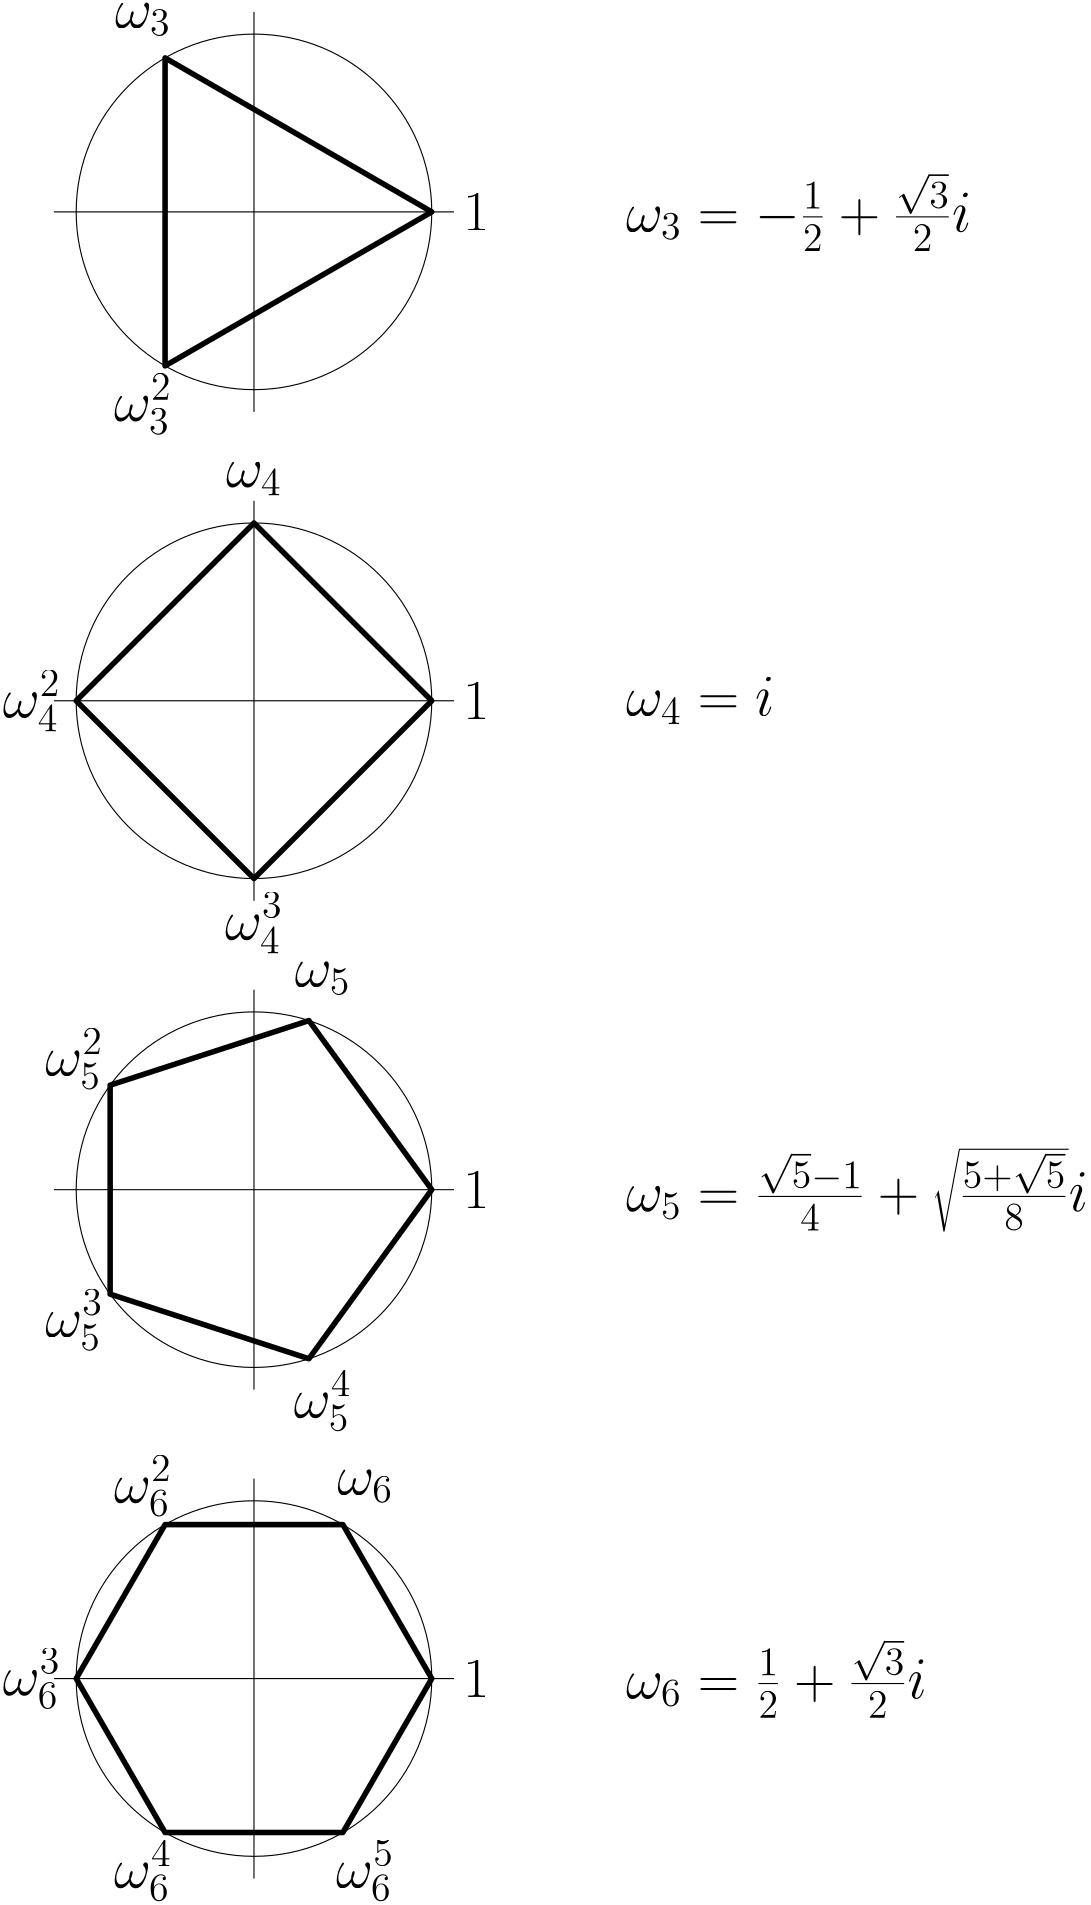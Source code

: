 <?xml version="1.0"?>
<!DOCTYPE ipe SYSTEM "ipe.dtd">
<ipe version="70206" creator="Ipe 7.2.7">
<info created="D:20180615170545" modified="D:20180824135932"/>
<ipestyle name="basic">
<symbol name="arrow/arc(spx)">
<path stroke="sym-stroke" fill="sym-stroke" pen="sym-pen">
0 0 m
-1 0.333 l
-1 -0.333 l
h
</path>
</symbol>
<symbol name="arrow/farc(spx)">
<path stroke="sym-stroke" fill="white" pen="sym-pen">
0 0 m
-1 0.333 l
-1 -0.333 l
h
</path>
</symbol>
<symbol name="arrow/ptarc(spx)">
<path stroke="sym-stroke" fill="sym-stroke" pen="sym-pen">
0 0 m
-1 0.333 l
-0.8 0 l
-1 -0.333 l
h
</path>
</symbol>
<symbol name="arrow/fptarc(spx)">
<path stroke="sym-stroke" fill="white" pen="sym-pen">
0 0 m
-1 0.333 l
-0.8 0 l
-1 -0.333 l
h
</path>
</symbol>
<symbol name="mark/circle(sx)" transformations="translations">
<path fill="sym-stroke">
0.6 0 0 0.6 0 0 e
0.4 0 0 0.4 0 0 e
</path>
</symbol>
<symbol name="mark/disk(sx)" transformations="translations">
<path fill="sym-stroke">
0.6 0 0 0.6 0 0 e
</path>
</symbol>
<symbol name="mark/fdisk(sfx)" transformations="translations">
<group>
<path fill="sym-fill">
0.5 0 0 0.5 0 0 e
</path>
<path fill="sym-stroke" fillrule="eofill">
0.6 0 0 0.6 0 0 e
0.4 0 0 0.4 0 0 e
</path>
</group>
</symbol>
<symbol name="mark/box(sx)" transformations="translations">
<path fill="sym-stroke" fillrule="eofill">
-0.6 -0.6 m
0.6 -0.6 l
0.6 0.6 l
-0.6 0.6 l
h
-0.4 -0.4 m
0.4 -0.4 l
0.4 0.4 l
-0.4 0.4 l
h
</path>
</symbol>
<symbol name="mark/square(sx)" transformations="translations">
<path fill="sym-stroke">
-0.6 -0.6 m
0.6 -0.6 l
0.6 0.6 l
-0.6 0.6 l
h
</path>
</symbol>
<symbol name="mark/fsquare(sfx)" transformations="translations">
<group>
<path fill="sym-fill">
-0.5 -0.5 m
0.5 -0.5 l
0.5 0.5 l
-0.5 0.5 l
h
</path>
<path fill="sym-stroke" fillrule="eofill">
-0.6 -0.6 m
0.6 -0.6 l
0.6 0.6 l
-0.6 0.6 l
h
-0.4 -0.4 m
0.4 -0.4 l
0.4 0.4 l
-0.4 0.4 l
h
</path>
</group>
</symbol>
<symbol name="mark/cross(sx)" transformations="translations">
<group>
<path fill="sym-stroke">
-0.43 -0.57 m
0.57 0.43 l
0.43 0.57 l
-0.57 -0.43 l
h
</path>
<path fill="sym-stroke">
-0.43 0.57 m
0.57 -0.43 l
0.43 -0.57 l
-0.57 0.43 l
h
</path>
</group>
</symbol>
<symbol name="arrow/fnormal(spx)">
<path stroke="sym-stroke" fill="white" pen="sym-pen">
0 0 m
-1 0.333 l
-1 -0.333 l
h
</path>
</symbol>
<symbol name="arrow/pointed(spx)">
<path stroke="sym-stroke" fill="sym-stroke" pen="sym-pen">
0 0 m
-1 0.333 l
-0.8 0 l
-1 -0.333 l
h
</path>
</symbol>
<symbol name="arrow/fpointed(spx)">
<path stroke="sym-stroke" fill="white" pen="sym-pen">
0 0 m
-1 0.333 l
-0.8 0 l
-1 -0.333 l
h
</path>
</symbol>
<symbol name="arrow/linear(spx)">
<path stroke="sym-stroke" pen="sym-pen">
-1 0.333 m
0 0 l
-1 -0.333 l
</path>
</symbol>
<symbol name="arrow/fdouble(spx)">
<path stroke="sym-stroke" fill="white" pen="sym-pen">
0 0 m
-1 0.333 l
-1 -0.333 l
h
-1 0 m
-2 0.333 l
-2 -0.333 l
h
</path>
</symbol>
<symbol name="arrow/double(spx)">
<path stroke="sym-stroke" fill="sym-stroke" pen="sym-pen">
0 0 m
-1 0.333 l
-1 -0.333 l
h
-1 0 m
-2 0.333 l
-2 -0.333 l
h
</path>
</symbol>
<pen name="heavier" value="0.8"/>
<pen name="fat" value="1.2"/>
<pen name="ultrafat" value="2"/>
<symbolsize name="large" value="5"/>
<symbolsize name="small" value="2"/>
<symbolsize name="tiny" value="1.1"/>
<arrowsize name="large" value="10"/>
<arrowsize name="small" value="5"/>
<arrowsize name="tiny" value="3"/>
<color name="red" value="1 0 0"/>
<color name="green" value="0 1 0"/>
<color name="blue" value="0 0 1"/>
<color name="yellow" value="1 1 0"/>
<color name="orange" value="1 0.647 0"/>
<color name="gold" value="1 0.843 0"/>
<color name="purple" value="0.627 0.125 0.941"/>
<color name="gray" value="0.745"/>
<color name="brown" value="0.647 0.165 0.165"/>
<color name="navy" value="0 0 0.502"/>
<color name="pink" value="1 0.753 0.796"/>
<color name="seagreen" value="0.18 0.545 0.341"/>
<color name="turquoise" value="0.251 0.878 0.816"/>
<color name="violet" value="0.933 0.51 0.933"/>
<color name="darkblue" value="0 0 0.545"/>
<color name="darkcyan" value="0 0.545 0.545"/>
<color name="darkgray" value="0.663"/>
<color name="darkgreen" value="0 0.392 0"/>
<color name="darkmagenta" value="0.545 0 0.545"/>
<color name="darkorange" value="1 0.549 0"/>
<color name="darkred" value="0.545 0 0"/>
<color name="lightblue" value="0.678 0.847 0.902"/>
<color name="lightcyan" value="0.878 1 1"/>
<color name="lightgray" value="0.827"/>
<color name="lightgreen" value="0.565 0.933 0.565"/>
<color name="lightyellow" value="1 1 0.878"/>
<dashstyle name="dashed" value="[4] 0"/>
<dashstyle name="dotted" value="[1 3] 0"/>
<dashstyle name="dash dotted" value="[4 2 1 2] 0"/>
<dashstyle name="dash dot dotted" value="[4 2 1 2 1 2] 0"/>
<textsize name="large" value="\large"/>
<textsize name="Large" value="\Large"/>
<textsize name="LARGE" value="\LARGE"/>
<textsize name="huge" value="\huge"/>
<textsize name="Huge" value="\Huge"/>
<textsize name="small" value="\small"/>
<textsize name="footnote" value="\footnotesize"/>
<textsize name="tiny" value="\tiny"/>
<textstyle name="center" begin="\begin{center}" end="\end{center}"/>
<textstyle name="itemize" begin="\begin{itemize}" end="\end{itemize}"/>
<textstyle name="item" begin="\begin{itemize}\item{}" end="\end{itemize}"/>
<gridsize name="4 pts" value="4"/>
<gridsize name="8 pts (~3 mm)" value="8"/>
<gridsize name="16 pts (~6 mm)" value="16"/>
<gridsize name="32 pts (~12 mm)" value="32"/>
<gridsize name="10 pts (~3.5 mm)" value="10"/>
<gridsize name="20 pts (~7 mm)" value="20"/>
<gridsize name="14 pts (~5 mm)" value="14"/>
<gridsize name="28 pts (~10 mm)" value="28"/>
<gridsize name="56 pts (~20 mm)" value="56"/>
<anglesize name="90 deg" value="90"/>
<anglesize name="60 deg" value="60"/>
<anglesize name="45 deg" value="45"/>
<anglesize name="30 deg" value="30"/>
<anglesize name="22.5 deg" value="22.5"/>
<opacity name="10%" value="0.1"/>
<opacity name="30%" value="0.3"/>
<opacity name="50%" value="0.5"/>
<opacity name="75%" value="0.75"/>
<tiling name="falling" angle="-60" step="4" width="1"/>
<tiling name="rising" angle="30" step="4" width="1"/>
</ipestyle>
<page>
<layer name="alpha"/>
<view layers="alpha" active="alpha"/>
<path layer="alpha" matrix="1 0 0 1 48 0" stroke="black">
64 0 0 64 80 704 e
</path>
<path matrix="1 0 0 1 -96 -176" stroke="black">
64 0 0 64 224 704 e
</path>
<path matrix="1 0 0 1 -240 -352" stroke="black">
64 0 0 64 368 704 e
</path>
<path matrix="1 0 0 1 -384 -528" stroke="black">
64 0 0 64 512 704 e
</path>
<path matrix="1 0 0 1 48 0" stroke="black" pen="ultrafat">
144 704 m
48 759.426 l
48 648.574 l
h
</path>
<path matrix="1 0 0 1 -96 -176" stroke="black" pen="ultrafat">
288 704 m
224 768 l
160 704 l
224 640 l
h
</path>
<path matrix="1 0 0 1 -240 -352" stroke="black" pen="ultrafat">
432 704 m
387.777 764.868 l
316.223 741.618 l
316.223 666.382 l
387.777 643.132 l
h
</path>
<path matrix="1 0 0 1 -384 -528" stroke="black" pen="ultrafat">
576 704 m
544 759.426 l
480 759.426 l
448 704 l
480 648.574 l
544 648.574 l
h
</path>
<path matrix="1 0 0 1 48 0" stroke="black">
80 776 m
80 632 l
</path>
<path matrix="1 0 0 1 48 0" stroke="black">
8 704 m
152 704 l
</path>
<path matrix="1 0 0 1 48 -16" stroke="black">
80 616 m
80 472 l
</path>
<path matrix="1 0 0 1 48 -16" stroke="black">
8 544 m
152 544 l
</path>
<path matrix="1 0 0 1 48 -32" stroke="black">
80 456 m
80 312 l
</path>
<path matrix="1 0 0 1 48 -32" stroke="black">
8 384 m
152 384 l
</path>
<path matrix="1 0 0 1 48 -48" stroke="black">
80 296 m
80 152 l
</path>
<path matrix="1 0 0 1 48 -48" stroke="black">
8 224 m
152 224 l
</path>
<text matrix="1 0 0 1 1.39582 -15.8533" transformations="translations" pos="201.866 713.194" stroke="black" type="label" width="9.476" height="13.319" depth="0" valign="baseline" size="huge" style="math">1</text>
<text matrix="1 0 0 1 -123.926 57.1903" transformations="translations" pos="201.866 713.194" stroke="black" type="label" width="20.12" height="8.896" depth="3.1" valign="baseline" size="huge" style="math">\omega_3</text>
<text matrix="1 0 0 1 1.39582 -191.853" transformations="translations" pos="201.866 713.194" stroke="black" type="label" width="9.476" height="13.319" depth="0" valign="baseline" size="huge" style="math">1</text>
<text matrix="1 0 0 1 1.39582 -367.853" transformations="translations" pos="201.866 713.194" stroke="black" type="label" width="9.476" height="13.319" depth="0" valign="baseline" size="huge" style="math">1</text>
<text matrix="1 0 0 1 1.39582 -543.853" transformations="translations" pos="201.866 713.194" stroke="black" type="label" width="9.476" height="13.319" depth="0" valign="baseline" size="huge" style="math">1</text>
<text matrix="1 0 0 1 -124.297 -84.2918" transformations="translations" pos="201.866 713.194" stroke="black" type="label" width="20.861" height="16.742" depth="5.11" valign="baseline" size="huge" style="math">\omega_3^2</text>
<text matrix="1 0 0 1 -83.9262 -108.092" transformations="translations" pos="201.866 713.194" stroke="black" type="label" width="20.12" height="8.896" depth="3.1" valign="baseline" size="huge" style="math">\omega_4</text>
<text matrix="1 0 0 1 -59.2048 -288.007" transformations="translations" pos="201.866 713.194" stroke="black" type="label" width="20.12" height="8.896" depth="3.1" valign="baseline" size="huge" style="math">\omega_5</text>
<text matrix="1 0 0 1 -43.9262 -470.81" transformations="translations" pos="201.866 713.194" stroke="black" type="label" width="20.12" height="8.896" depth="3.1" valign="baseline" size="huge" style="math">\omega_6</text>
<text matrix="1 0 0 1 -164.297 -191.01" transformations="translations" pos="201.866 713.194" stroke="black" type="label" width="20.861" height="16.742" depth="5.11" valign="baseline" size="huge" style="math">\omega_4^2</text>
<text matrix="1 0 0 1 -149.018 -319.987" transformations="translations" pos="201.866 713.194" stroke="black" type="label" width="20.861" height="16.742" depth="5.11" valign="baseline" size="huge" style="math">\omega_5^2</text>
<text matrix="1 0 0 1 -124.297 -473.728" transformations="translations" pos="201.866 713.194" stroke="black" type="label" width="20.861" height="16.742" depth="5.11" valign="baseline" size="huge" style="math">\omega_6^2</text>
<text matrix="1 0 0 1 -84.2967 -271.01" transformations="translations" pos="201.866 713.194" stroke="black" type="label" width="20.861" height="16.742" depth="5.11" valign="baseline" size="huge" style="math">\omega_4^3</text>
<text matrix="1 0 0 1 -149.018 -414.033" transformations="translations" pos="201.866 713.194" stroke="black" type="label" width="20.861" height="16.742" depth="5.11" valign="baseline" size="huge" style="math">\omega_5^3</text>
<text matrix="1 0 0 1 -164.297 -543.01" transformations="translations" pos="201.866 713.194" stroke="black" type="label" width="20.861" height="16.742" depth="5.11" valign="baseline" size="huge" style="math">\omega_6^3</text>
<text matrix="1 0 0 1 -59.5753 -443.094" transformations="translations" pos="201.866 713.194" stroke="black" type="label" width="20.861" height="16.742" depth="5.11" valign="baseline" size="huge" style="math">\omega_5^4</text>
<text matrix="1 0 0 1 -124.297 -612.292" transformations="translations" pos="201.866 713.194" stroke="black" type="label" width="20.861" height="16.742" depth="5.11" valign="baseline" size="huge" style="math">\omega_6^4</text>
<text matrix="1 0 0 1 -44.2967 -612.292" transformations="translations" pos="201.866 713.194" stroke="black" type="label" width="20.861" height="16.742" depth="5.11" valign="baseline" size="huge" style="math">\omega_6^5</text>
<text matrix="1 0 0 1 60.0738 -16.1468" transformations="translations" pos="201.866 713.194" stroke="black" type="label" width="124.287" height="21.036" depth="7.13" valign="baseline" size="huge" style="math">\omega_3=-\frac{1}{2}+\frac{\sqrt{3}}{2}i</text>
<text matrix="1 0 0 1 60.0738 -190.417" transformations="translations" pos="201.866 713.194" stroke="black" type="label" width="53.375" height="13.546" depth="3.1" valign="baseline" size="huge" style="math">\omega_4=i</text>
<text matrix="1 0 0 1 60.0738 -368.797" transformations="translations" pos="201.866 713.194" stroke="black" type="label" width="166.265" height="22.747" depth="7.54" valign="baseline" size="huge" style="math">\omega_5=\frac{\sqrt{5}-1}{4}+\sqrt{\frac{5+\sqrt{5}}{8}}i</text>
<text matrix="1 0 0 1 60.0738 -544.147" transformations="translations" pos="201.866 713.194" stroke="black" type="label" width="108.216" height="21.036" depth="7.13" valign="baseline" size="huge" style="math">\omega_6=\frac{1}{2}+\frac{\sqrt{3}}{2}i</text>
</page>
</ipe>
